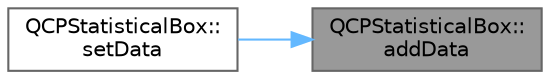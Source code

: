 digraph "QCPStatisticalBox::addData"
{
 // LATEX_PDF_SIZE
  bgcolor="transparent";
  edge [fontname=Helvetica,fontsize=10,labelfontname=Helvetica,labelfontsize=10];
  node [fontname=Helvetica,fontsize=10,shape=box,height=0.2,width=0.4];
  rankdir="RL";
  Node1 [label="QCPStatisticalBox::\laddData",height=0.2,width=0.4,color="gray40", fillcolor="grey60", style="filled", fontcolor="black",tooltip=" "];
  Node1 -> Node2 [dir="back",color="steelblue1",style="solid"];
  Node2 [label="QCPStatisticalBox::\lsetData",height=0.2,width=0.4,color="grey40", fillcolor="white", style="filled",URL="$class_q_c_p_statistical_box.html#a4ae198e66243d8cc57ad8893c37bf9d4",tooltip=" "];
}
